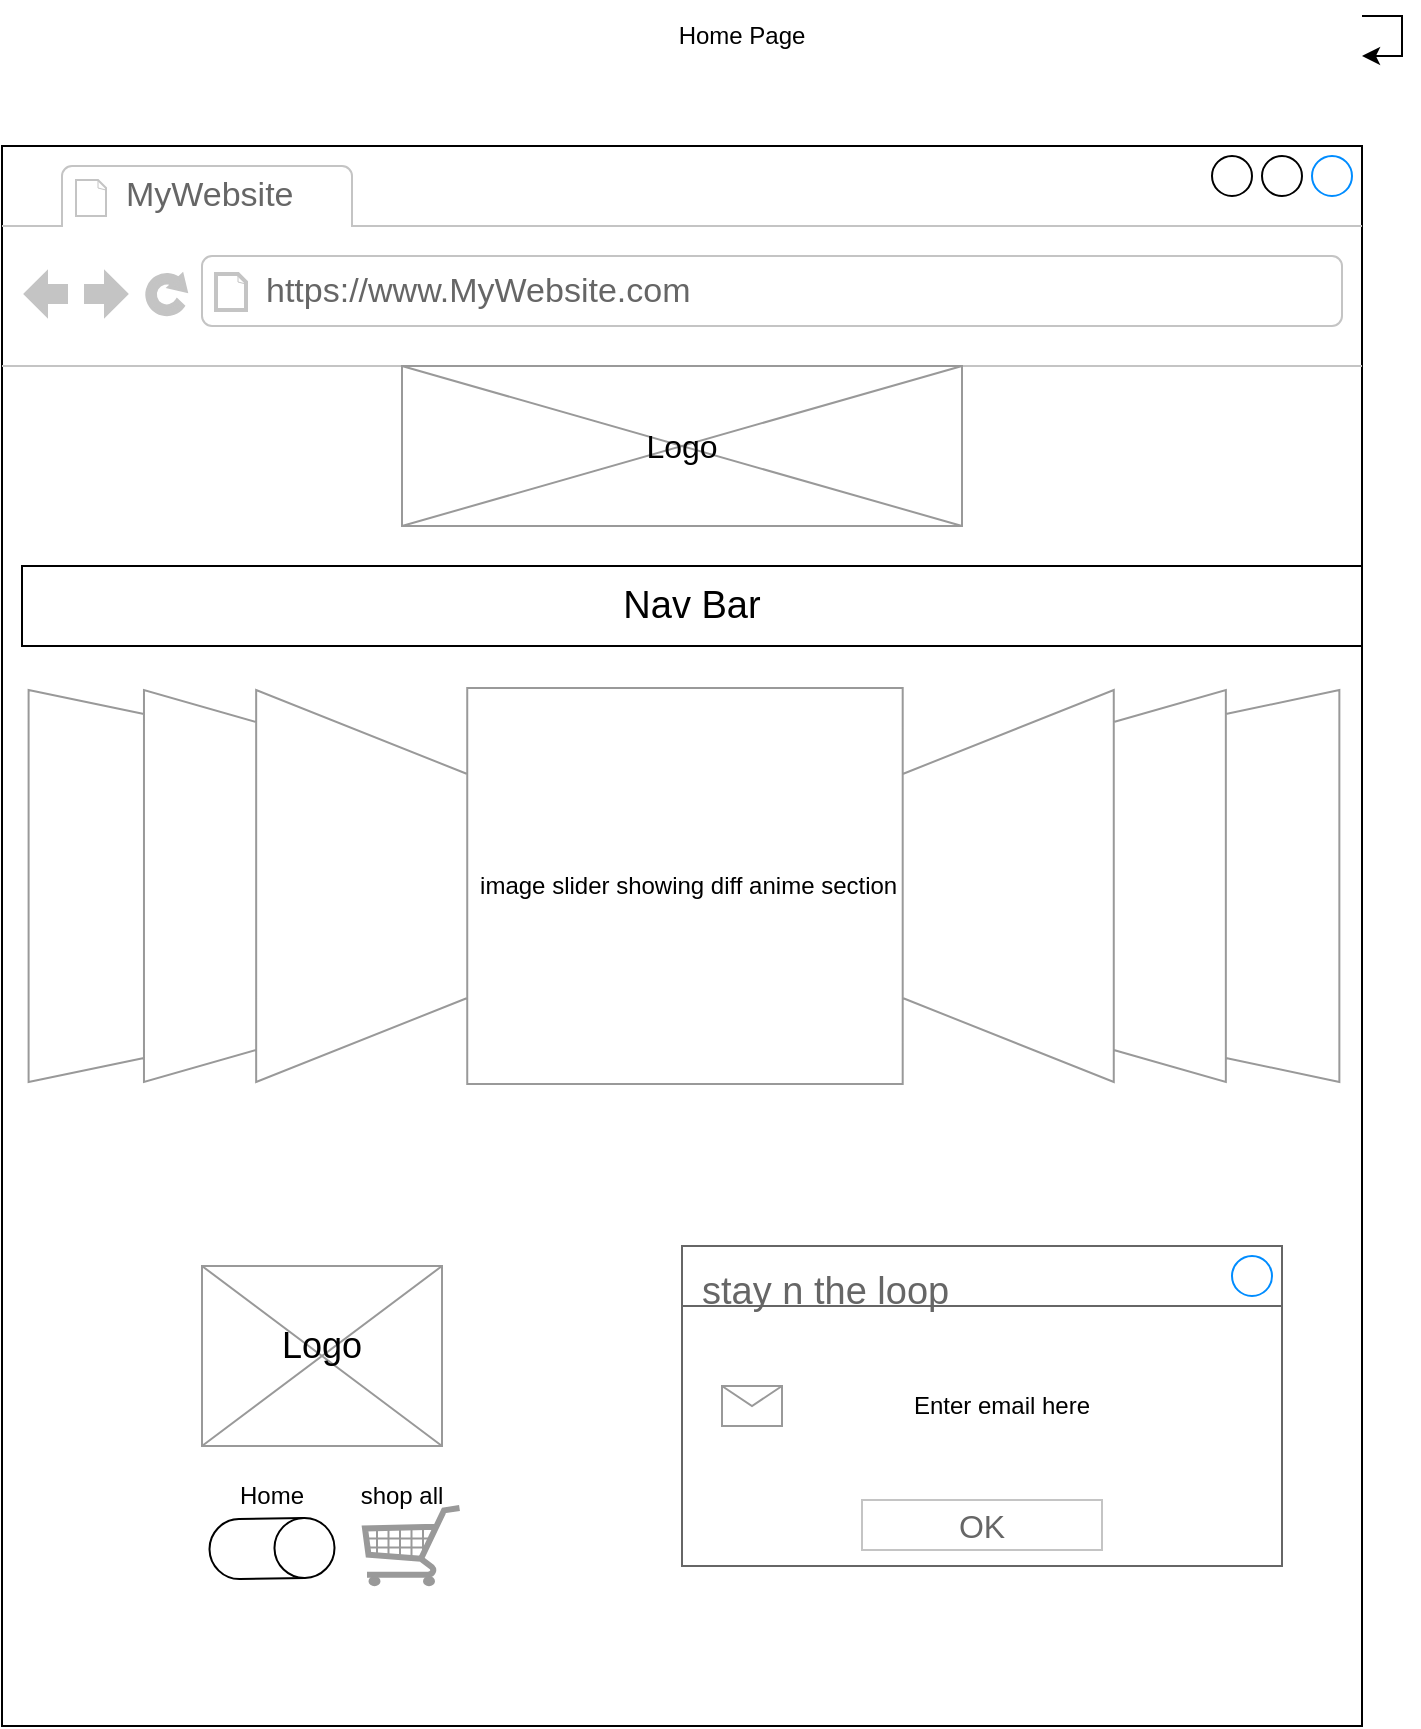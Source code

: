 <mxfile version="24.0.5" type="github">
  <diagram name="Page-1" id="eyLinjUvU1Ip7hieTrRp">
    <mxGraphModel dx="737" dy="538" grid="1" gridSize="10" guides="1" tooltips="1" connect="1" arrows="1" fold="1" page="1" pageScale="1" pageWidth="850" pageHeight="1100" math="0" shadow="0">
      <root>
        <mxCell id="0" />
        <mxCell id="1" parent="0" />
        <mxCell id="jT3DFioFZkrXziqjBPQQ-3" value="" style="strokeWidth=1;shadow=0;dashed=0;align=center;html=1;shape=mxgraph.mockup.containers.browserWindow;rSize=0;strokeColor2=#008cff;strokeColor3=#c4c4c4;mainText=,;recursiveResize=0;" vertex="1" parent="1">
          <mxGeometry x="10" y="80" width="680" height="790" as="geometry" />
        </mxCell>
        <mxCell id="jT3DFioFZkrXziqjBPQQ-4" value="MyWebsite" style="strokeWidth=1;shadow=0;dashed=0;align=center;html=1;shape=mxgraph.mockup.containers.anchor;fontSize=17;fontColor=#666666;align=left;whiteSpace=wrap;" vertex="1" parent="jT3DFioFZkrXziqjBPQQ-3">
          <mxGeometry x="60" y="12" width="110" height="26" as="geometry" />
        </mxCell>
        <mxCell id="jT3DFioFZkrXziqjBPQQ-5" value="https://www.MyWebsite.com" style="strokeWidth=1;shadow=0;dashed=0;align=center;html=1;shape=mxgraph.mockup.containers.anchor;rSize=0;fontSize=17;fontColor=#666666;align=left;" vertex="1" parent="jT3DFioFZkrXziqjBPQQ-3">
          <mxGeometry x="130" y="60" width="250" height="26" as="geometry" />
        </mxCell>
        <mxCell id="jT3DFioFZkrXziqjBPQQ-7" value="" style="verticalLabelPosition=bottom;shadow=0;dashed=0;align=center;html=1;verticalAlign=top;strokeWidth=1;shape=mxgraph.mockup.graphics.simpleIcon;strokeColor=#999999;" vertex="1" parent="jT3DFioFZkrXziqjBPQQ-3">
          <mxGeometry x="200" y="110" width="280" height="80" as="geometry" />
        </mxCell>
        <mxCell id="jT3DFioFZkrXziqjBPQQ-8" value="" style="verticalLabelPosition=bottom;shadow=0;dashed=0;align=center;html=1;verticalAlign=top;strokeWidth=1;shape=mxgraph.mockup.navigation.coverFlow;strokeColor=#999999;" vertex="1" parent="jT3DFioFZkrXziqjBPQQ-3">
          <mxGeometry x="10" y="270" width="660" height="200" as="geometry" />
        </mxCell>
        <mxCell id="jT3DFioFZkrXziqjBPQQ-10" value="" style="verticalLabelPosition=bottom;verticalAlign=top;html=1;shape=mxgraph.basic.rect;fillColor2=none;strokeWidth=1;size=20;indent=5;" vertex="1" parent="jT3DFioFZkrXziqjBPQQ-3">
          <mxGeometry x="10" y="210" width="670" height="40" as="geometry" />
        </mxCell>
        <mxCell id="jT3DFioFZkrXziqjBPQQ-11" value="&lt;font style=&quot;font-size: 19px;&quot;&gt;Nav Bar&lt;/font&gt;" style="text;html=1;align=center;verticalAlign=middle;whiteSpace=wrap;rounded=0;" vertex="1" parent="jT3DFioFZkrXziqjBPQQ-3">
          <mxGeometry x="180" y="215" width="330" height="30" as="geometry" />
        </mxCell>
        <mxCell id="jT3DFioFZkrXziqjBPQQ-14" value="&lt;font style=&quot;font-size: 16px;&quot;&gt;Logo&lt;/font&gt;" style="text;html=1;align=center;verticalAlign=middle;whiteSpace=wrap;rounded=0;" vertex="1" parent="jT3DFioFZkrXziqjBPQQ-3">
          <mxGeometry x="310" y="135" width="60" height="30" as="geometry" />
        </mxCell>
        <mxCell id="jT3DFioFZkrXziqjBPQQ-15" value="image slider showing diff anime section&amp;nbsp;" style="text;html=1;align=center;verticalAlign=middle;whiteSpace=wrap;rounded=0;" vertex="1" parent="jT3DFioFZkrXziqjBPQQ-3">
          <mxGeometry x="230" y="355" width="230" height="30" as="geometry" />
        </mxCell>
        <mxCell id="jT3DFioFZkrXziqjBPQQ-16" value="" style="strokeWidth=1;shadow=0;dashed=0;align=center;html=1;shape=mxgraph.mockup.containers.rrect;rSize=0;strokeColor=#666666;fontColor=#666666;fontSize=17;verticalAlign=top;whiteSpace=wrap;fillColor=#ffffff;spacingTop=32;" vertex="1" parent="jT3DFioFZkrXziqjBPQQ-3">
          <mxGeometry x="340" y="550" width="300" height="160" as="geometry" />
        </mxCell>
        <mxCell id="jT3DFioFZkrXziqjBPQQ-17" value="&lt;div&gt;&lt;br&gt;&lt;/div&gt;&lt;div style=&quot;text-align: right; line-height: 0%;&quot;&gt;&lt;font style=&quot;font-size: 19px;&quot;&gt;stay n the loop&lt;/font&gt;&lt;/div&gt;" style="strokeWidth=1;shadow=0;dashed=0;align=center;html=1;shape=mxgraph.mockup.containers.rrect;rSize=0;fontSize=17;fontColor=#666666;strokeColor=#666666;align=left;spacingLeft=8;fillColor=#ffffff;resizeWidth=1;whiteSpace=wrap;" vertex="1" parent="jT3DFioFZkrXziqjBPQQ-16">
          <mxGeometry width="300" height="30" relative="1" as="geometry" />
        </mxCell>
        <mxCell id="jT3DFioFZkrXziqjBPQQ-18" value="" style="shape=ellipse;strokeColor=#008cff;resizable=0;fillColor=none;html=1;" vertex="1" parent="jT3DFioFZkrXziqjBPQQ-17">
          <mxGeometry x="1" y="0.5" width="20" height="20" relative="1" as="geometry">
            <mxPoint x="-25" y="-10" as="offset" />
          </mxGeometry>
        </mxCell>
        <mxCell id="jT3DFioFZkrXziqjBPQQ-19" value="OK" style="strokeWidth=1;shadow=0;dashed=0;align=center;html=1;shape=mxgraph.mockup.containers.rrect;rSize=0;fontSize=16;fontColor=#666666;strokeColor=#c4c4c4;resizable=0;whiteSpace=wrap;fillColor=#ffffff;" vertex="1" parent="jT3DFioFZkrXziqjBPQQ-16">
          <mxGeometry x="0.5" y="1" width="120" height="25" relative="1" as="geometry">
            <mxPoint x="-60" y="-33" as="offset" />
          </mxGeometry>
        </mxCell>
        <mxCell id="jT3DFioFZkrXziqjBPQQ-21" value="" style="verticalLabelPosition=bottom;shadow=0;dashed=0;align=center;html=1;verticalAlign=top;strokeWidth=1;shape=mxgraph.mockup.misc.mail2;strokeColor=#999999;" vertex="1" parent="jT3DFioFZkrXziqjBPQQ-16">
          <mxGeometry x="20" y="70" width="30" height="20" as="geometry" />
        </mxCell>
        <mxCell id="jT3DFioFZkrXziqjBPQQ-22" value="Enter email here" style="text;html=1;align=center;verticalAlign=middle;whiteSpace=wrap;rounded=0;" vertex="1" parent="jT3DFioFZkrXziqjBPQQ-16">
          <mxGeometry x="80" y="65" width="160" height="30" as="geometry" />
        </mxCell>
        <mxCell id="jT3DFioFZkrXziqjBPQQ-20" value="" style="verticalLabelPosition=bottom;shadow=0;dashed=0;align=center;html=1;verticalAlign=top;strokeWidth=1;shape=mxgraph.mockup.misc.shoppingCart;strokeColor=#999999;" vertex="1" parent="jT3DFioFZkrXziqjBPQQ-3">
          <mxGeometry x="180" y="680" width="50" height="40" as="geometry" />
        </mxCell>
        <mxCell id="jT3DFioFZkrXziqjBPQQ-23" value="shop all" style="text;html=1;align=center;verticalAlign=middle;whiteSpace=wrap;rounded=0;" vertex="1" parent="jT3DFioFZkrXziqjBPQQ-3">
          <mxGeometry x="165" y="660" width="70" height="30" as="geometry" />
        </mxCell>
        <mxCell id="jT3DFioFZkrXziqjBPQQ-24" value="Home" style="text;html=1;align=center;verticalAlign=middle;whiteSpace=wrap;rounded=0;" vertex="1" parent="jT3DFioFZkrXziqjBPQQ-3">
          <mxGeometry x="105" y="660" width="60" height="30" as="geometry" />
        </mxCell>
        <mxCell id="jT3DFioFZkrXziqjBPQQ-25" value="" style="shape=cylinder3;whiteSpace=wrap;html=1;boundedLbl=1;backgroundOutline=1;size=15;rotation=89;" vertex="1" parent="jT3DFioFZkrXziqjBPQQ-3">
          <mxGeometry x="120" y="670" width="30" height="62.5" as="geometry" />
        </mxCell>
        <mxCell id="jT3DFioFZkrXziqjBPQQ-26" value="" style="verticalLabelPosition=bottom;shadow=0;dashed=0;align=center;html=1;verticalAlign=top;strokeWidth=1;shape=mxgraph.mockup.graphics.simpleIcon;strokeColor=#999999;" vertex="1" parent="jT3DFioFZkrXziqjBPQQ-3">
          <mxGeometry x="100" y="560" width="120" height="90" as="geometry" />
        </mxCell>
        <mxCell id="jT3DFioFZkrXziqjBPQQ-27" value="&lt;font style=&quot;font-size: 18px;&quot;&gt;Logo&lt;/font&gt;" style="text;html=1;align=center;verticalAlign=middle;whiteSpace=wrap;rounded=0;" vertex="1" parent="jT3DFioFZkrXziqjBPQQ-3">
          <mxGeometry x="130" y="585" width="60" height="30" as="geometry" />
        </mxCell>
        <mxCell id="jT3DFioFZkrXziqjBPQQ-6" value="Home Page" style="text;html=1;align=center;verticalAlign=middle;whiteSpace=wrap;rounded=0;" vertex="1" parent="1">
          <mxGeometry x="70" y="10" width="620" height="30" as="geometry" />
        </mxCell>
        <mxCell id="jT3DFioFZkrXziqjBPQQ-28" style="edgeStyle=orthogonalEdgeStyle;rounded=0;orthogonalLoop=1;jettySize=auto;html=1;" edge="1" parent="1" source="jT3DFioFZkrXziqjBPQQ-6" target="jT3DFioFZkrXziqjBPQQ-6">
          <mxGeometry relative="1" as="geometry" />
        </mxCell>
      </root>
    </mxGraphModel>
  </diagram>
</mxfile>
